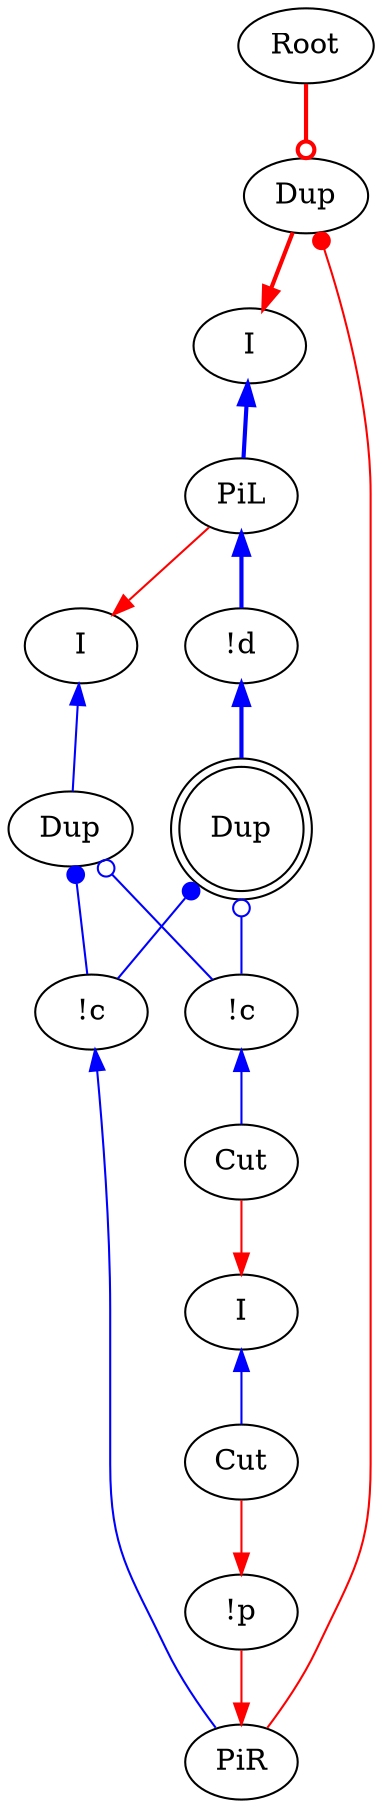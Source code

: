 digraph {
"Root0" [label="Root"]
"I0" [label="I"]
"!d0" [label="!d"]
"PiL0" [label="PiL"]
"I1" [label="I"]
"I2" [label="I"]
"!p0" [label="!p"]
"Cut0" [label="Cut"]
"PiR0" [label="PiR"]
"Cut1" [label="Cut"]
"!c0" [label="!c"]
"!c1" [label="!c"]
"Dup0_0" [label="Dup"]
"Dup0_1" [label="Dup"]
"Dup0_2" [label="Dup",shape=doublecircle]
"Cut0" -> "!p0"[color=red,tooltip="e0"]
"Dup0_1" -> "!c1"[color=blue,tooltip="e10",arrowtail=odot,dir=back]
"Dup0_2" -> "!c1"[color=blue,tooltip="e11",arrowtail=odot,dir=back]
"!p0" -> "PiR0"[color=red,tooltip="e2"]
"!c0" -> "PiR0"[color=blue,tooltip="e4",dir=back]
"!c1" -> "Cut1"[color=blue,tooltip="e5",dir=back]
"PiR0" -> "Dup0_0"[color=red,tooltip="e6",arrowhead=dot]
"Dup0_1" -> "!c0"[color=blue,tooltip="e8",arrowtail=dot,dir=back]
"Dup0_2" -> "!c0"[color=blue,tooltip="e9",arrowtail=dot,dir=back]
"Root0" -> "Dup0_0"[color=red,tooltip="ret",arrowhead=odot,penwidth=2]
"Dup0_0" -> "I2"[color=red,tooltip="ret_o2",penwidth=2]
"I2" -> "PiL0"[color=blue,tooltip="ret_o2l",penwidth=2,dir=back]
"I0" -> "Cut0"[color=blue,tooltip="x1_o1",dir=back]
"Cut1" -> "I0"[color=red,tooltip="x1_o1r"]
"I1" -> "Dup0_1"[color=blue,tooltip="x1_o2",dir=back]
"PiL0" -> "I1"[color=red,tooltip="x1_o2r"]
"!d0" -> "Dup0_2"[color=blue,tooltip="x2_o2",penwidth=2,dir=back]
"PiL0" -> "!d0"[color=blue,tooltip="x2i_o2",penwidth=2,dir=back]
}
